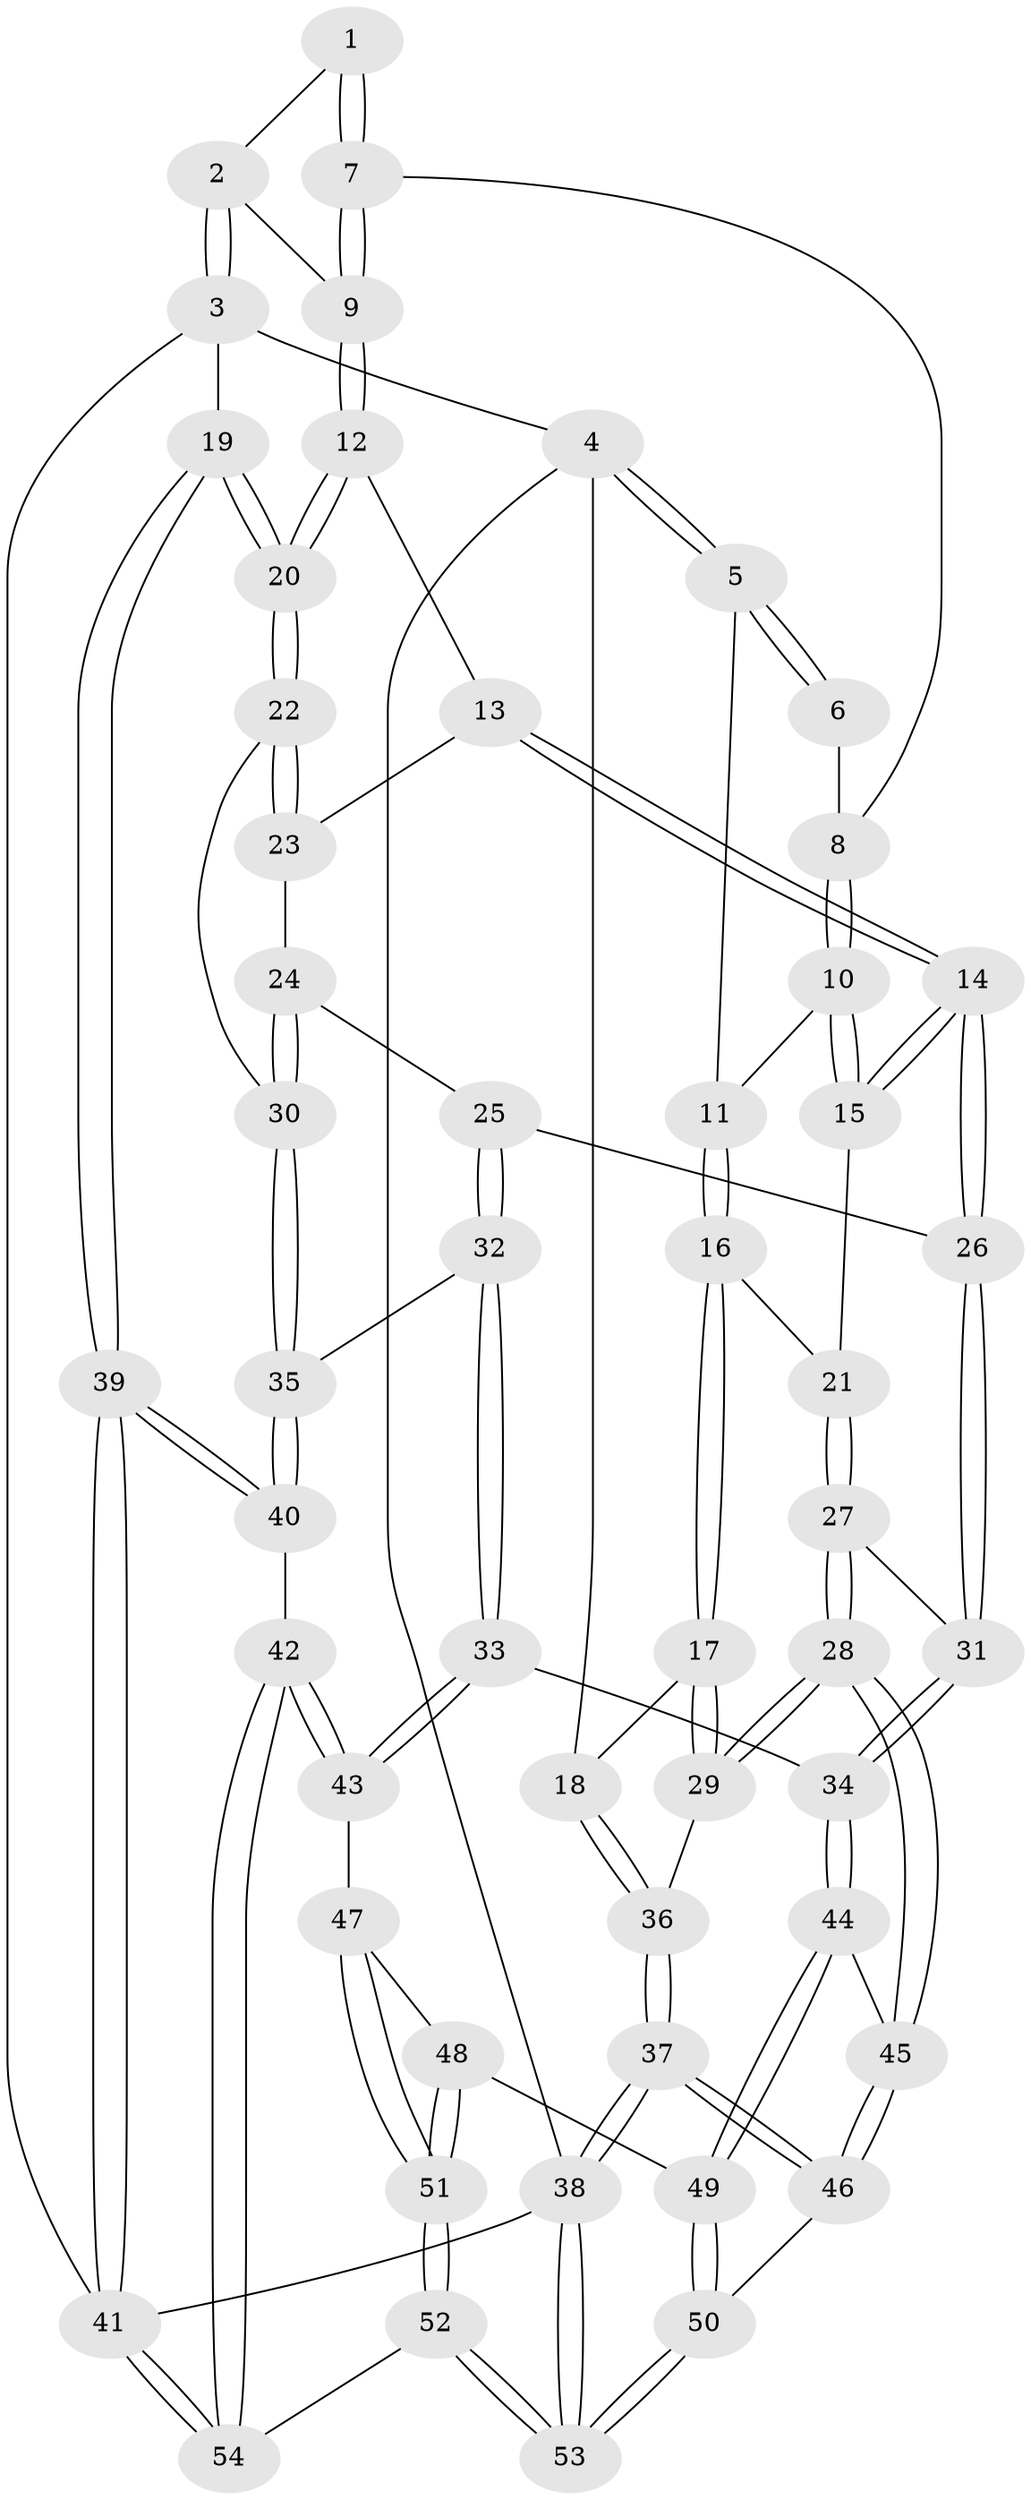 // Generated by graph-tools (version 1.1) at 2025/27/03/09/25 03:27:14]
// undirected, 54 vertices, 132 edges
graph export_dot {
graph [start="1"]
  node [color=gray90,style=filled];
  1 [pos="+0.7928251781305496+0"];
  2 [pos="+1+0"];
  3 [pos="+1+0"];
  4 [pos="+0+0"];
  5 [pos="+0.10900382133201952+0"];
  6 [pos="+0.5457023084302997+0"];
  7 [pos="+0.5938868556947599+0.18737615425688603"];
  8 [pos="+0.593122820323364+0.18754920730969035"];
  9 [pos="+0.746630608007095+0.22227958288148308"];
  10 [pos="+0.49141748999215157+0.2306569099928847"];
  11 [pos="+0.3525343537309201+0.13550882787754878"];
  12 [pos="+0.7806470343701617+0.28697840336270336"];
  13 [pos="+0.7201237781103667+0.36483014516278356"];
  14 [pos="+0.5442572605089913+0.4573694560753527"];
  15 [pos="+0.5118365361787912+0.42408025239550295"];
  16 [pos="+0.2607392684560527+0.4494610743805721"];
  17 [pos="+0.19622191762819394+0.47481724333205005"];
  18 [pos="+0+0.37569650265135995"];
  19 [pos="+1+0.4109446724635488"];
  20 [pos="+1+0.41547016665992154"];
  21 [pos="+0.3944074533601387+0.45350546028410915"];
  22 [pos="+0.88621913477931+0.5363834999329926"];
  23 [pos="+0.7472358217842583+0.4125333843443273"];
  24 [pos="+0.7184002078008002+0.5164651300404072"];
  25 [pos="+0.5887990895744928+0.518215552842699"];
  26 [pos="+0.5573937733139427+0.49110032898984246"];
  27 [pos="+0.33224174503534964+0.713096311257503"];
  28 [pos="+0.30958984982461546+0.7381898118249122"];
  29 [pos="+0.2632694797117078+0.6827424674915077"];
  30 [pos="+0.8826103807167175+0.5395401620041494"];
  31 [pos="+0.47200763546807584+0.6101759187031901"];
  32 [pos="+0.6567394798263249+0.6939431652413519"];
  33 [pos="+0.6216880828523614+0.790159745858858"];
  34 [pos="+0.5686045351708274+0.7794192043338453"];
  35 [pos="+0.8372312737094778+0.6495903133531405"];
  36 [pos="+0+0.669851036285097"];
  37 [pos="+0+0.8700521188315494"];
  38 [pos="+0+1"];
  39 [pos="+1+0.842800111969164"];
  40 [pos="+0.877084490430496+0.7589437386260728"];
  41 [pos="+1+1"];
  42 [pos="+0.7414898073719004+0.9344907291125617"];
  43 [pos="+0.6461029007426266+0.8472688306766785"];
  44 [pos="+0.34343814584222543+0.7837582456364853"];
  45 [pos="+0.3119733092017877+0.7592118660101524"];
  46 [pos="+0.2250551975191843+0.8262417245102336"];
  47 [pos="+0.5439625527362809+0.9132508027704649"];
  48 [pos="+0.3806742485619615+0.878991512629179"];
  49 [pos="+0.37721976007212904+0.8725286960154509"];
  50 [pos="+0.21248649506895695+1"];
  51 [pos="+0.43023669431457695+1"];
  52 [pos="+0.424864448021416+1"];
  53 [pos="+0.16338548224003233+1"];
  54 [pos="+0.8501528879429773+1"];
  1 -- 2;
  1 -- 7;
  1 -- 7;
  2 -- 3;
  2 -- 3;
  2 -- 9;
  3 -- 4;
  3 -- 19;
  3 -- 41;
  4 -- 5;
  4 -- 5;
  4 -- 18;
  4 -- 38;
  5 -- 6;
  5 -- 6;
  5 -- 11;
  6 -- 8;
  7 -- 8;
  7 -- 9;
  7 -- 9;
  8 -- 10;
  8 -- 10;
  9 -- 12;
  9 -- 12;
  10 -- 11;
  10 -- 15;
  10 -- 15;
  11 -- 16;
  11 -- 16;
  12 -- 13;
  12 -- 20;
  12 -- 20;
  13 -- 14;
  13 -- 14;
  13 -- 23;
  14 -- 15;
  14 -- 15;
  14 -- 26;
  14 -- 26;
  15 -- 21;
  16 -- 17;
  16 -- 17;
  16 -- 21;
  17 -- 18;
  17 -- 29;
  17 -- 29;
  18 -- 36;
  18 -- 36;
  19 -- 20;
  19 -- 20;
  19 -- 39;
  19 -- 39;
  20 -- 22;
  20 -- 22;
  21 -- 27;
  21 -- 27;
  22 -- 23;
  22 -- 23;
  22 -- 30;
  23 -- 24;
  24 -- 25;
  24 -- 30;
  24 -- 30;
  25 -- 26;
  25 -- 32;
  25 -- 32;
  26 -- 31;
  26 -- 31;
  27 -- 28;
  27 -- 28;
  27 -- 31;
  28 -- 29;
  28 -- 29;
  28 -- 45;
  28 -- 45;
  29 -- 36;
  30 -- 35;
  30 -- 35;
  31 -- 34;
  31 -- 34;
  32 -- 33;
  32 -- 33;
  32 -- 35;
  33 -- 34;
  33 -- 43;
  33 -- 43;
  34 -- 44;
  34 -- 44;
  35 -- 40;
  35 -- 40;
  36 -- 37;
  36 -- 37;
  37 -- 38;
  37 -- 38;
  37 -- 46;
  37 -- 46;
  38 -- 53;
  38 -- 53;
  38 -- 41;
  39 -- 40;
  39 -- 40;
  39 -- 41;
  39 -- 41;
  40 -- 42;
  41 -- 54;
  41 -- 54;
  42 -- 43;
  42 -- 43;
  42 -- 54;
  42 -- 54;
  43 -- 47;
  44 -- 45;
  44 -- 49;
  44 -- 49;
  45 -- 46;
  45 -- 46;
  46 -- 50;
  47 -- 48;
  47 -- 51;
  47 -- 51;
  48 -- 49;
  48 -- 51;
  48 -- 51;
  49 -- 50;
  49 -- 50;
  50 -- 53;
  50 -- 53;
  51 -- 52;
  51 -- 52;
  52 -- 53;
  52 -- 53;
  52 -- 54;
}

